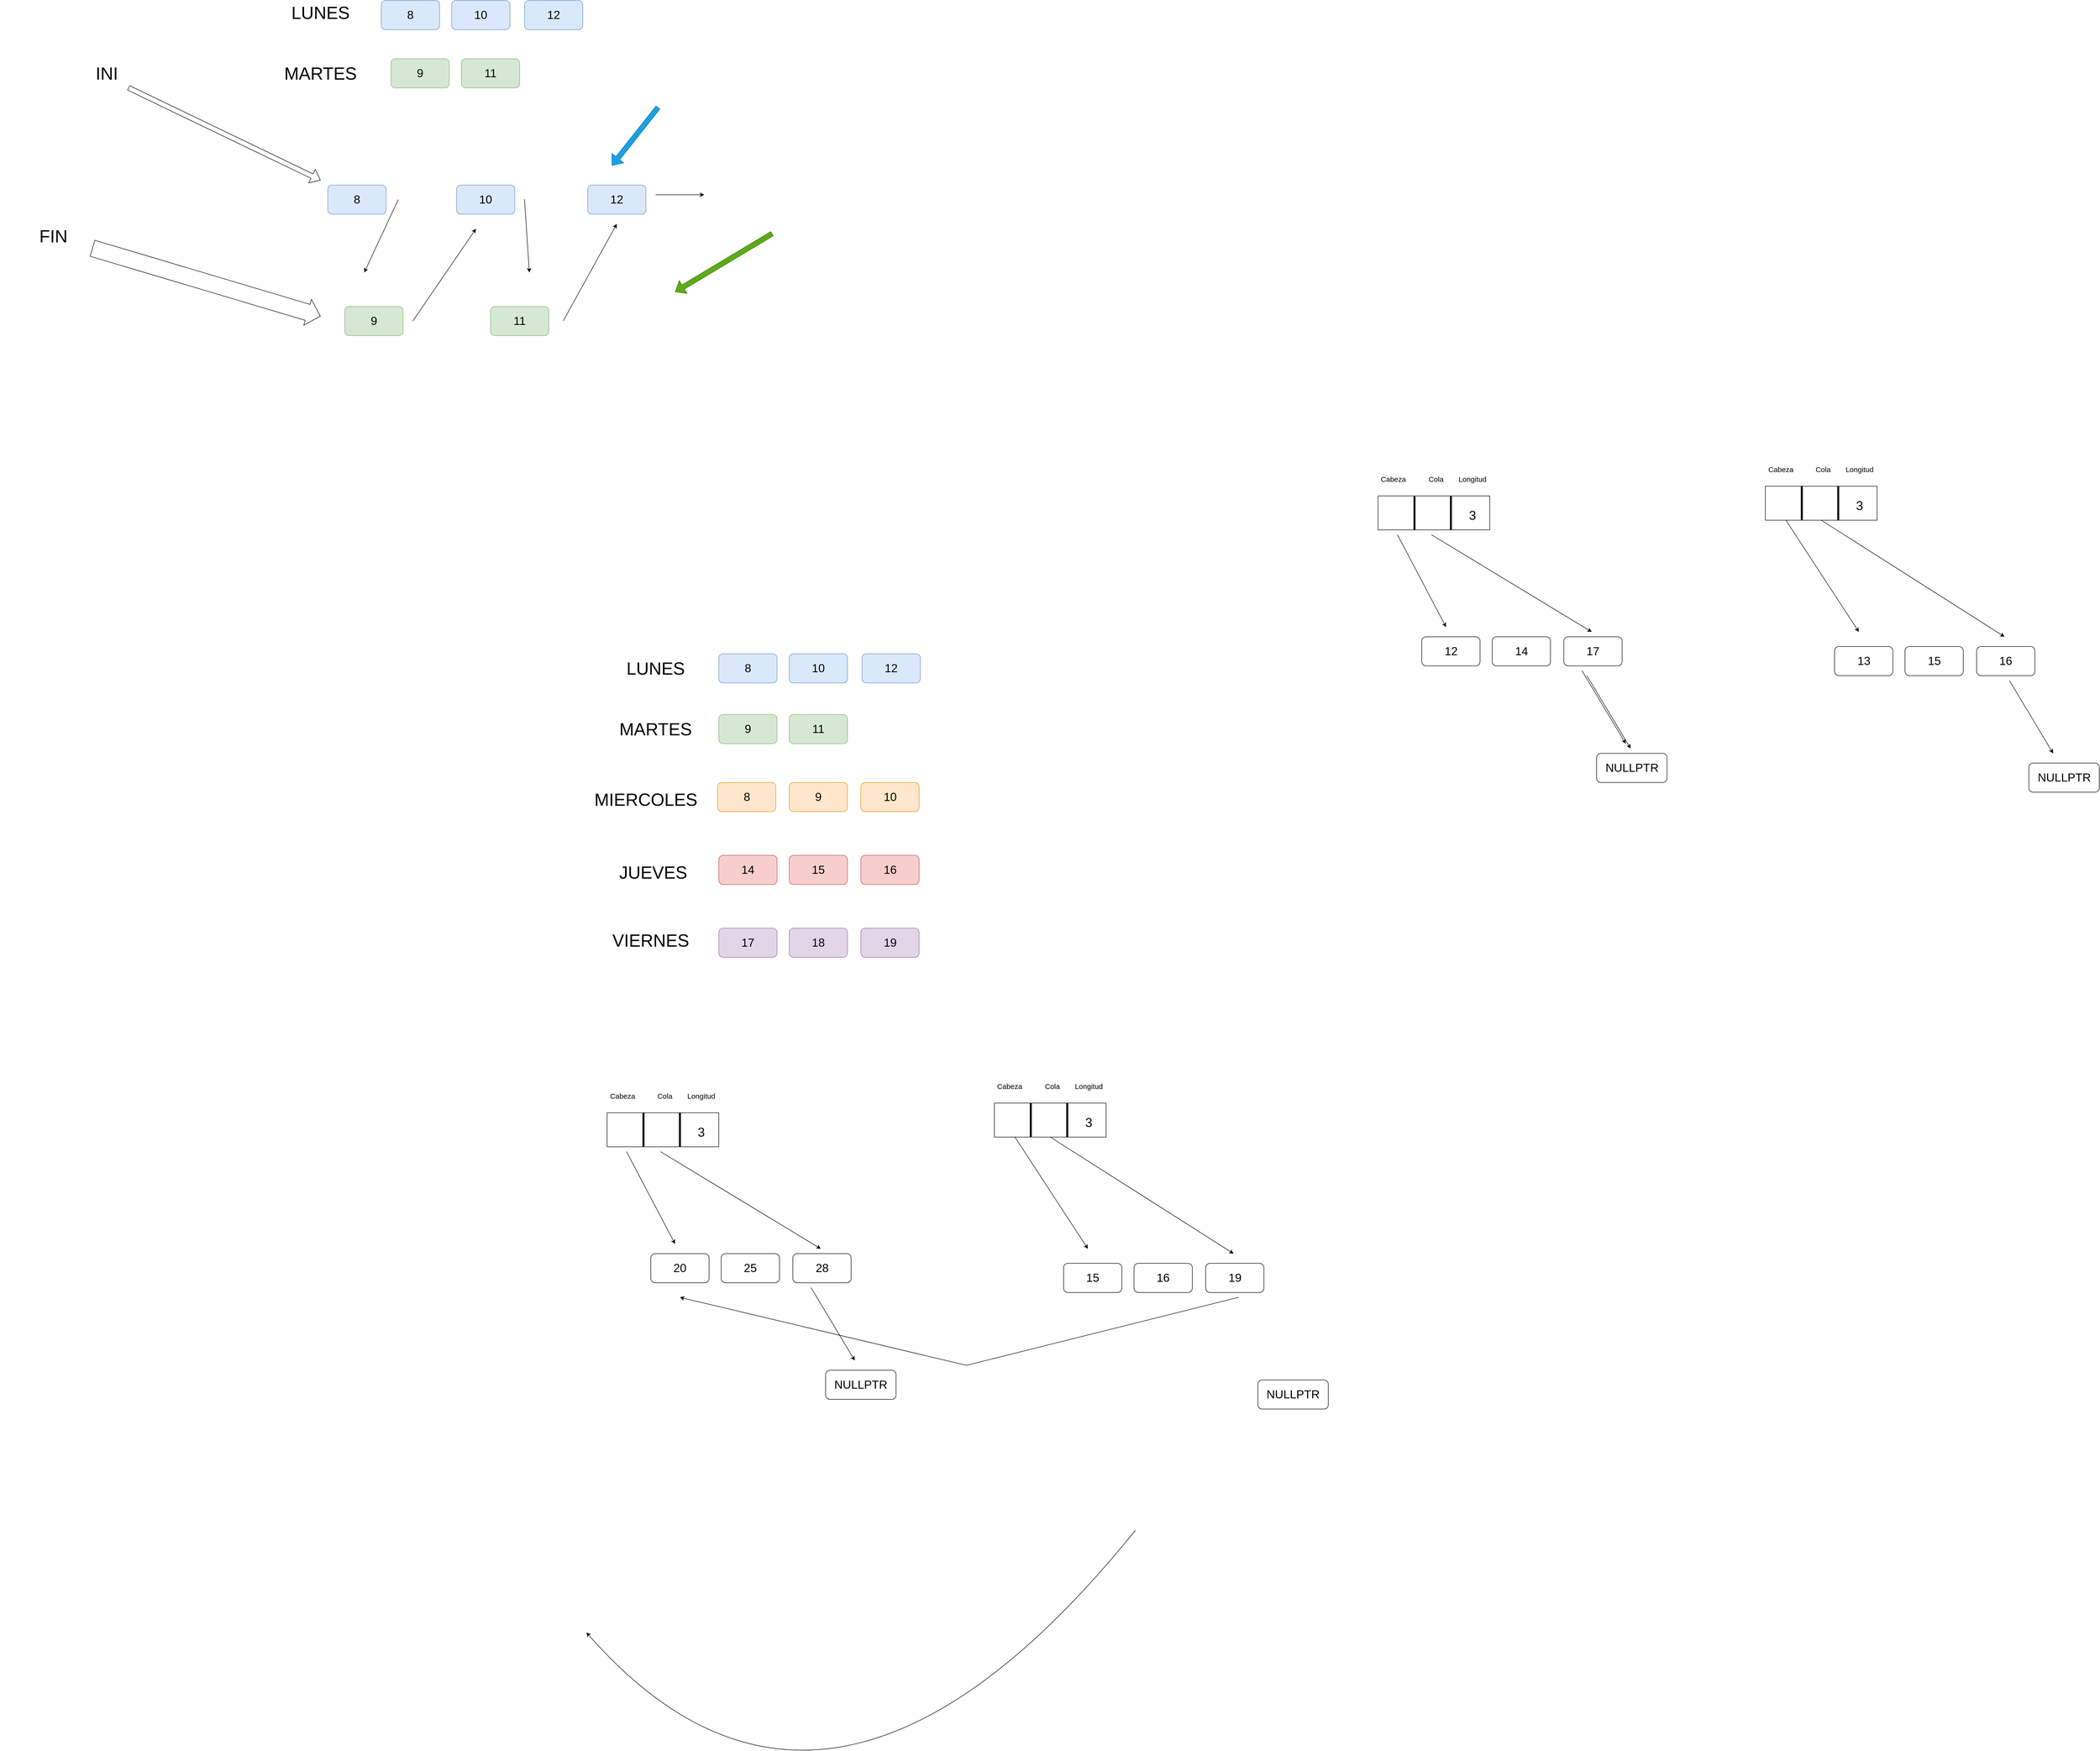 <mxfile version="24.7.17">
  <diagram name="Page-1" id="QdNBwId06lDcDanAsgRR">
    <mxGraphModel dx="3874" dy="2346" grid="1" gridSize="10" guides="1" tooltips="1" connect="1" arrows="1" fold="1" page="0" pageScale="1" pageWidth="850" pageHeight="1100" background="none" math="0" shadow="0">
      <root>
        <mxCell id="0" />
        <mxCell id="1" parent="0" />
        <mxCell id="A2kA5QKD5tvrN_G3LeSl-1" value="&lt;font style=&quot;font-size: 24px;&quot;&gt;8&lt;/font&gt;" style="rounded=1;whiteSpace=wrap;html=1;fillColor=#dae8fc;strokeColor=#6c8ebf;" parent="1" vertex="1">
          <mxGeometry x="-440" y="-15" width="120" height="60" as="geometry" />
        </mxCell>
        <mxCell id="A2kA5QKD5tvrN_G3LeSl-4" value="&lt;font style=&quot;font-size: 24px;&quot;&gt;10&lt;/font&gt;" style="rounded=1;whiteSpace=wrap;html=1;fillColor=#dae8fc;strokeColor=#6c8ebf;" parent="1" vertex="1">
          <mxGeometry x="-295" y="-15" width="120" height="60" as="geometry" />
        </mxCell>
        <mxCell id="A2kA5QKD5tvrN_G3LeSl-5" value="&lt;font style=&quot;font-size: 24px;&quot;&gt;12&lt;/font&gt;" style="rounded=1;whiteSpace=wrap;html=1;fillColor=#dae8fc;strokeColor=#6c8ebf;" parent="1" vertex="1">
          <mxGeometry x="-145" y="-15" width="120" height="60" as="geometry" />
        </mxCell>
        <mxCell id="A2kA5QKD5tvrN_G3LeSl-7" value="&lt;font style=&quot;font-size: 24px;&quot;&gt;9&lt;/font&gt;" style="rounded=1;whiteSpace=wrap;html=1;fillColor=#d5e8d4;strokeColor=#82b366;" parent="1" vertex="1">
          <mxGeometry x="-440" y="110" width="120" height="60" as="geometry" />
        </mxCell>
        <mxCell id="A2kA5QKD5tvrN_G3LeSl-8" value="&lt;font style=&quot;font-size: 24px;&quot;&gt;11&lt;/font&gt;" style="rounded=1;whiteSpace=wrap;html=1;fillColor=#d5e8d4;strokeColor=#82b366;" parent="1" vertex="1">
          <mxGeometry x="-295" y="110" width="120" height="60" as="geometry" />
        </mxCell>
        <mxCell id="A2kA5QKD5tvrN_G3LeSl-9" value="&lt;font style=&quot;font-size: 24px;&quot;&gt;8&lt;/font&gt;" style="rounded=1;whiteSpace=wrap;html=1;fillColor=#ffe6cc;strokeColor=#d79b00;" parent="1" vertex="1">
          <mxGeometry x="-442.5" y="250" width="120" height="60" as="geometry" />
        </mxCell>
        <mxCell id="A2kA5QKD5tvrN_G3LeSl-10" value="&lt;font style=&quot;font-size: 24px;&quot;&gt;9&lt;/font&gt;" style="rounded=1;whiteSpace=wrap;html=1;fillColor=#ffe6cc;strokeColor=#d79b00;" parent="1" vertex="1">
          <mxGeometry x="-295" y="250" width="120" height="60" as="geometry" />
        </mxCell>
        <mxCell id="A2kA5QKD5tvrN_G3LeSl-11" value="&lt;font style=&quot;font-size: 24px;&quot;&gt;10&lt;/font&gt;" style="rounded=1;whiteSpace=wrap;html=1;fillColor=#ffe6cc;strokeColor=#d79b00;" parent="1" vertex="1">
          <mxGeometry x="-147.5" y="250" width="120" height="60" as="geometry" />
        </mxCell>
        <mxCell id="A2kA5QKD5tvrN_G3LeSl-12" value="&lt;font style=&quot;font-size: 24px;&quot;&gt;14&lt;/font&gt;" style="rounded=1;whiteSpace=wrap;html=1;fillColor=#f8cecc;strokeColor=#b85450;" parent="1" vertex="1">
          <mxGeometry x="-440" y="400" width="120" height="60" as="geometry" />
        </mxCell>
        <mxCell id="A2kA5QKD5tvrN_G3LeSl-13" value="&lt;font style=&quot;font-size: 24px;&quot;&gt;15&lt;/font&gt;" style="rounded=1;whiteSpace=wrap;html=1;fillColor=#f8cecc;strokeColor=#b85450;" parent="1" vertex="1">
          <mxGeometry x="-295" y="400" width="120" height="60" as="geometry" />
        </mxCell>
        <mxCell id="A2kA5QKD5tvrN_G3LeSl-14" value="&lt;font style=&quot;font-size: 24px;&quot;&gt;16&lt;/font&gt;" style="rounded=1;whiteSpace=wrap;html=1;fillColor=#f8cecc;strokeColor=#b85450;" parent="1" vertex="1">
          <mxGeometry x="-147.5" y="400" width="120" height="60" as="geometry" />
        </mxCell>
        <mxCell id="A2kA5QKD5tvrN_G3LeSl-15" value="&lt;font style=&quot;font-size: 24px;&quot;&gt;17&lt;/font&gt;" style="rounded=1;whiteSpace=wrap;html=1;fillColor=#e1d5e7;strokeColor=#9673a6;" parent="1" vertex="1">
          <mxGeometry x="-440" y="550" width="120" height="60" as="geometry" />
        </mxCell>
        <mxCell id="A2kA5QKD5tvrN_G3LeSl-16" value="&lt;font style=&quot;font-size: 24px;&quot;&gt;18&lt;/font&gt;" style="rounded=1;whiteSpace=wrap;html=1;fillColor=#e1d5e7;strokeColor=#9673a6;" parent="1" vertex="1">
          <mxGeometry x="-295" y="550" width="120" height="60" as="geometry" />
        </mxCell>
        <mxCell id="A2kA5QKD5tvrN_G3LeSl-17" value="&lt;font style=&quot;font-size: 24px;&quot;&gt;19&lt;/font&gt;" style="rounded=1;whiteSpace=wrap;html=1;fillColor=#e1d5e7;strokeColor=#9673a6;" parent="1" vertex="1">
          <mxGeometry x="-147.5" y="550" width="120" height="60" as="geometry" />
        </mxCell>
        <mxCell id="A2kA5QKD5tvrN_G3LeSl-18" value="&lt;font style=&quot;font-size: 36px;&quot;&gt;LUNES&lt;/font&gt;" style="text;html=1;align=center;verticalAlign=middle;whiteSpace=wrap;rounded=0;" parent="1" vertex="1">
          <mxGeometry x="-680" y="-10" width="220" height="50" as="geometry" />
        </mxCell>
        <mxCell id="A2kA5QKD5tvrN_G3LeSl-19" value="&lt;font style=&quot;font-size: 36px;&quot;&gt;MARTES&lt;/font&gt;" style="text;html=1;align=center;verticalAlign=middle;whiteSpace=wrap;rounded=0;" parent="1" vertex="1">
          <mxGeometry x="-680" y="115" width="220" height="50" as="geometry" />
        </mxCell>
        <mxCell id="A2kA5QKD5tvrN_G3LeSl-20" value="&lt;font style=&quot;font-size: 36px;&quot;&gt;JUEVES&lt;/font&gt;" style="text;html=1;align=center;verticalAlign=middle;whiteSpace=wrap;rounded=0;" parent="1" vertex="1">
          <mxGeometry x="-685" y="410" width="220" height="50" as="geometry" />
        </mxCell>
        <mxCell id="A2kA5QKD5tvrN_G3LeSl-21" value="&lt;span style=&quot;font-size: 36px;&quot;&gt;MIERCOLES&lt;/span&gt;" style="text;html=1;align=center;verticalAlign=middle;whiteSpace=wrap;rounded=0;" parent="1" vertex="1">
          <mxGeometry x="-720" y="260" width="260" height="50" as="geometry" />
        </mxCell>
        <mxCell id="A2kA5QKD5tvrN_G3LeSl-22" value="&lt;font style=&quot;font-size: 36px;&quot;&gt;VIERNES&lt;/font&gt;" style="text;html=1;align=center;verticalAlign=middle;whiteSpace=wrap;rounded=0;" parent="1" vertex="1">
          <mxGeometry x="-690" y="550" width="220" height="50" as="geometry" />
        </mxCell>
        <mxCell id="A2kA5QKD5tvrN_G3LeSl-23" value="&lt;font style=&quot;font-size: 24px;&quot;&gt;15&lt;/font&gt;" style="rounded=1;whiteSpace=wrap;html=1;" parent="1" vertex="1">
          <mxGeometry x="270" y="1240" width="120" height="60" as="geometry" />
        </mxCell>
        <mxCell id="A2kA5QKD5tvrN_G3LeSl-24" value="&lt;font style=&quot;font-size: 24px;&quot;&gt;16&lt;/font&gt;" style="rounded=1;whiteSpace=wrap;html=1;" parent="1" vertex="1">
          <mxGeometry x="415" y="1240" width="120" height="60" as="geometry" />
        </mxCell>
        <mxCell id="A2kA5QKD5tvrN_G3LeSl-25" value="&lt;font style=&quot;font-size: 24px;&quot;&gt;19&lt;/font&gt;" style="rounded=1;whiteSpace=wrap;html=1;" parent="1" vertex="1">
          <mxGeometry x="562.5" y="1240" width="120" height="60" as="geometry" />
        </mxCell>
        <mxCell id="A2kA5QKD5tvrN_G3LeSl-26" value="&lt;font style=&quot;font-size: 24px;&quot;&gt;20&lt;/font&gt;" style="rounded=1;whiteSpace=wrap;html=1;" parent="1" vertex="1">
          <mxGeometry x="-580" y="1220" width="120" height="60" as="geometry" />
        </mxCell>
        <mxCell id="A2kA5QKD5tvrN_G3LeSl-27" value="&lt;font style=&quot;font-size: 24px;&quot;&gt;25&lt;/font&gt;" style="rounded=1;whiteSpace=wrap;html=1;" parent="1" vertex="1">
          <mxGeometry x="-435" y="1220" width="120" height="60" as="geometry" />
        </mxCell>
        <mxCell id="A2kA5QKD5tvrN_G3LeSl-28" value="&lt;font style=&quot;font-size: 24px;&quot;&gt;28&lt;/font&gt;" style="rounded=1;whiteSpace=wrap;html=1;" parent="1" vertex="1">
          <mxGeometry x="-287.5" y="1220" width="120" height="60" as="geometry" />
        </mxCell>
        <mxCell id="A2kA5QKD5tvrN_G3LeSl-31" value="" style="rounded=0;whiteSpace=wrap;html=1;horizontal=1;verticalAlign=middle;fontColor=default;glass=0;shadow=0;" parent="1" vertex="1">
          <mxGeometry x="-670" y="930" width="230" height="70" as="geometry" />
        </mxCell>
        <mxCell id="A2kA5QKD5tvrN_G3LeSl-42" value="" style="line;strokeWidth=4;direction=south;html=1;perimeter=backbonePerimeter;points=[];outlineConnect=0;" parent="1" vertex="1">
          <mxGeometry x="-600" y="930" width="10" height="70" as="geometry" />
        </mxCell>
        <mxCell id="A2kA5QKD5tvrN_G3LeSl-43" value="" style="line;strokeWidth=4;direction=south;html=1;perimeter=backbonePerimeter;points=[];outlineConnect=0;" parent="1" vertex="1">
          <mxGeometry x="-525" y="930" width="10" height="70" as="geometry" />
        </mxCell>
        <mxCell id="A2kA5QKD5tvrN_G3LeSl-45" value="&lt;font style=&quot;font-size: 15px;&quot;&gt;Cola&lt;/font&gt;" style="text;html=1;align=center;verticalAlign=middle;whiteSpace=wrap;rounded=0;" parent="1" vertex="1">
          <mxGeometry x="-600" y="880" width="97.5" height="30" as="geometry" />
        </mxCell>
        <mxCell id="A2kA5QKD5tvrN_G3LeSl-46" value="&lt;font style=&quot;font-size: 15px;&quot;&gt;Cabeza&lt;/font&gt;" style="text;html=1;align=center;verticalAlign=middle;whiteSpace=wrap;rounded=0;" parent="1" vertex="1">
          <mxGeometry x="-687.5" y="880" width="97.5" height="30" as="geometry" />
        </mxCell>
        <mxCell id="A2kA5QKD5tvrN_G3LeSl-48" value="&lt;font style=&quot;font-size: 15px;&quot;&gt;Longitud&lt;/font&gt;" style="text;html=1;align=center;verticalAlign=middle;whiteSpace=wrap;rounded=0;" parent="1" vertex="1">
          <mxGeometry x="-525" y="880" width="97.5" height="30" as="geometry" />
        </mxCell>
        <mxCell id="A2kA5QKD5tvrN_G3LeSl-49" value="&lt;font style=&quot;font-size: 26px;&quot;&gt;3&lt;/font&gt;" style="text;html=1;align=center;verticalAlign=middle;whiteSpace=wrap;rounded=0;" parent="1" vertex="1">
          <mxGeometry x="-550" y="940" width="147.5" height="60" as="geometry" />
        </mxCell>
        <mxCell id="A2kA5QKD5tvrN_G3LeSl-50" value="&lt;font style=&quot;font-size: 24px;&quot;&gt;NULLPTR&lt;/font&gt;" style="rounded=1;whiteSpace=wrap;html=1;" parent="1" vertex="1">
          <mxGeometry x="-220" y="1460" width="145" height="60" as="geometry" />
        </mxCell>
        <mxCell id="A2kA5QKD5tvrN_G3LeSl-51" value="&lt;font style=&quot;font-size: 24px;&quot;&gt;NULLPTR&lt;/font&gt;" style="rounded=1;whiteSpace=wrap;html=1;" parent="1" vertex="1">
          <mxGeometry x="670" y="1480" width="145" height="60" as="geometry" />
        </mxCell>
        <mxCell id="A2kA5QKD5tvrN_G3LeSl-53" value="" style="endArrow=classic;html=1;rounded=0;" parent="1" edge="1">
          <mxGeometry width="50" height="50" relative="1" as="geometry">
            <mxPoint x="-250" y="1290" as="sourcePoint" />
            <mxPoint x="-160" y="1440" as="targetPoint" />
          </mxGeometry>
        </mxCell>
        <mxCell id="A2kA5QKD5tvrN_G3LeSl-56" value="" style="endArrow=classic;html=1;rounded=0;" parent="1" edge="1">
          <mxGeometry width="50" height="50" relative="1" as="geometry">
            <mxPoint x="-630" y="1010" as="sourcePoint" />
            <mxPoint x="-530" y="1200" as="targetPoint" />
          </mxGeometry>
        </mxCell>
        <mxCell id="A2kA5QKD5tvrN_G3LeSl-58" value="" style="endArrow=classic;html=1;rounded=0;" parent="1" edge="1">
          <mxGeometry width="50" height="50" relative="1" as="geometry">
            <mxPoint x="-560" y="1010" as="sourcePoint" />
            <mxPoint x="-230" y="1210" as="targetPoint" />
          </mxGeometry>
        </mxCell>
        <mxCell id="A2kA5QKD5tvrN_G3LeSl-59" value="" style="rounded=0;whiteSpace=wrap;html=1;horizontal=1;verticalAlign=middle;fontColor=default;glass=0;shadow=0;" parent="1" vertex="1">
          <mxGeometry x="127.5" y="910" width="230" height="70" as="geometry" />
        </mxCell>
        <mxCell id="A2kA5QKD5tvrN_G3LeSl-60" value="" style="line;strokeWidth=4;direction=south;html=1;perimeter=backbonePerimeter;points=[];outlineConnect=0;" parent="1" vertex="1">
          <mxGeometry x="197.5" y="910" width="10" height="70" as="geometry" />
        </mxCell>
        <mxCell id="A2kA5QKD5tvrN_G3LeSl-61" value="" style="line;strokeWidth=4;direction=south;html=1;perimeter=backbonePerimeter;points=[];outlineConnect=0;" parent="1" vertex="1">
          <mxGeometry x="272.5" y="910" width="10" height="70" as="geometry" />
        </mxCell>
        <mxCell id="A2kA5QKD5tvrN_G3LeSl-62" value="&lt;font style=&quot;font-size: 15px;&quot;&gt;Cola&lt;/font&gt;" style="text;html=1;align=center;verticalAlign=middle;whiteSpace=wrap;rounded=0;" parent="1" vertex="1">
          <mxGeometry x="197.5" y="860" width="97.5" height="30" as="geometry" />
        </mxCell>
        <mxCell id="A2kA5QKD5tvrN_G3LeSl-63" value="&lt;font style=&quot;font-size: 15px;&quot;&gt;Cabeza&lt;/font&gt;" style="text;html=1;align=center;verticalAlign=middle;whiteSpace=wrap;rounded=0;" parent="1" vertex="1">
          <mxGeometry x="110" y="860" width="97.5" height="30" as="geometry" />
        </mxCell>
        <mxCell id="A2kA5QKD5tvrN_G3LeSl-64" value="&lt;font style=&quot;font-size: 15px;&quot;&gt;Longitud&lt;/font&gt;" style="text;html=1;align=center;verticalAlign=middle;whiteSpace=wrap;rounded=0;" parent="1" vertex="1">
          <mxGeometry x="272.5" y="860" width="97.5" height="30" as="geometry" />
        </mxCell>
        <mxCell id="A2kA5QKD5tvrN_G3LeSl-65" value="&lt;font style=&quot;font-size: 26px;&quot;&gt;3&lt;/font&gt;" style="text;html=1;align=center;verticalAlign=middle;whiteSpace=wrap;rounded=0;" parent="1" vertex="1">
          <mxGeometry x="247.5" y="920" width="147.5" height="60" as="geometry" />
        </mxCell>
        <mxCell id="A2kA5QKD5tvrN_G3LeSl-66" value="" style="endArrow=classic;html=1;rounded=0;exitX=0.183;exitY=0.996;exitDx=0;exitDy=0;exitPerimeter=0;" parent="1" source="A2kA5QKD5tvrN_G3LeSl-59" edge="1">
          <mxGeometry width="50" height="50" relative="1" as="geometry">
            <mxPoint x="197.5" y="1000" as="sourcePoint" />
            <mxPoint x="320" y="1210" as="targetPoint" />
          </mxGeometry>
        </mxCell>
        <mxCell id="A2kA5QKD5tvrN_G3LeSl-67" value="" style="endArrow=classic;html=1;rounded=0;exitX=0.5;exitY=1;exitDx=0;exitDy=0;" parent="1" source="A2kA5QKD5tvrN_G3LeSl-59" edge="1">
          <mxGeometry width="50" height="50" relative="1" as="geometry">
            <mxPoint x="257.5" y="990" as="sourcePoint" />
            <mxPoint x="620" y="1220" as="targetPoint" />
          </mxGeometry>
        </mxCell>
        <mxCell id="A2kA5QKD5tvrN_G3LeSl-70" value="" style="endArrow=classic;html=1;rounded=0;curved=1;" parent="1" edge="1">
          <mxGeometry width="50" height="50" relative="1" as="geometry">
            <mxPoint x="417.5" y="1790" as="sourcePoint" />
            <mxPoint x="-712.5" y="2000" as="targetPoint" />
            <Array as="points">
              <mxPoint x="-212.5" y="2570" />
            </Array>
          </mxGeometry>
        </mxCell>
        <mxCell id="A2kA5QKD5tvrN_G3LeSl-78" value="" style="endArrow=classic;html=1;rounded=0;" parent="1" edge="1">
          <mxGeometry width="50" height="50" relative="1" as="geometry">
            <mxPoint x="630" y="1310" as="sourcePoint" />
            <mxPoint x="-520" y="1310" as="targetPoint" />
            <Array as="points">
              <mxPoint x="70" y="1450" />
            </Array>
          </mxGeometry>
        </mxCell>
        <mxCell id="A2kA5QKD5tvrN_G3LeSl-79" value="&lt;font style=&quot;font-size: 24px;&quot;&gt;13&lt;/font&gt;" style="rounded=1;whiteSpace=wrap;html=1;" parent="1" vertex="1">
          <mxGeometry x="1857.5" y="-30" width="120" height="60" as="geometry" />
        </mxCell>
        <mxCell id="A2kA5QKD5tvrN_G3LeSl-80" value="&lt;font style=&quot;font-size: 24px;&quot;&gt;15&lt;/font&gt;" style="rounded=1;whiteSpace=wrap;html=1;" parent="1" vertex="1">
          <mxGeometry x="2002.5" y="-30" width="120" height="60" as="geometry" />
        </mxCell>
        <mxCell id="A2kA5QKD5tvrN_G3LeSl-81" value="&lt;font style=&quot;font-size: 24px;&quot;&gt;16&lt;/font&gt;" style="rounded=1;whiteSpace=wrap;html=1;" parent="1" vertex="1">
          <mxGeometry x="2150" y="-30" width="120" height="60" as="geometry" />
        </mxCell>
        <mxCell id="A2kA5QKD5tvrN_G3LeSl-82" value="&lt;font style=&quot;font-size: 24px;&quot;&gt;12&lt;/font&gt;" style="rounded=1;whiteSpace=wrap;html=1;" parent="1" vertex="1">
          <mxGeometry x="1007.5" y="-50" width="120" height="60" as="geometry" />
        </mxCell>
        <mxCell id="A2kA5QKD5tvrN_G3LeSl-83" value="&lt;font style=&quot;font-size: 24px;&quot;&gt;14&lt;/font&gt;" style="rounded=1;whiteSpace=wrap;html=1;" parent="1" vertex="1">
          <mxGeometry x="1152.5" y="-50" width="120" height="60" as="geometry" />
        </mxCell>
        <mxCell id="A2kA5QKD5tvrN_G3LeSl-84" value="&lt;font style=&quot;font-size: 24px;&quot;&gt;17&lt;/font&gt;" style="rounded=1;whiteSpace=wrap;html=1;" parent="1" vertex="1">
          <mxGeometry x="1300" y="-50" width="120" height="60" as="geometry" />
        </mxCell>
        <mxCell id="A2kA5QKD5tvrN_G3LeSl-85" value="" style="rounded=0;whiteSpace=wrap;html=1;horizontal=1;verticalAlign=middle;fontColor=default;glass=0;shadow=0;" parent="1" vertex="1">
          <mxGeometry x="917.5" y="-340" width="230" height="70" as="geometry" />
        </mxCell>
        <mxCell id="A2kA5QKD5tvrN_G3LeSl-86" value="" style="line;strokeWidth=4;direction=south;html=1;perimeter=backbonePerimeter;points=[];outlineConnect=0;" parent="1" vertex="1">
          <mxGeometry x="987.5" y="-340" width="10" height="70" as="geometry" />
        </mxCell>
        <mxCell id="A2kA5QKD5tvrN_G3LeSl-87" value="" style="line;strokeWidth=4;direction=south;html=1;perimeter=backbonePerimeter;points=[];outlineConnect=0;" parent="1" vertex="1">
          <mxGeometry x="1062.5" y="-340" width="10" height="70" as="geometry" />
        </mxCell>
        <mxCell id="A2kA5QKD5tvrN_G3LeSl-88" value="&lt;font style=&quot;font-size: 15px;&quot;&gt;Cola&lt;/font&gt;" style="text;html=1;align=center;verticalAlign=middle;whiteSpace=wrap;rounded=0;" parent="1" vertex="1">
          <mxGeometry x="987.5" y="-390" width="97.5" height="30" as="geometry" />
        </mxCell>
        <mxCell id="A2kA5QKD5tvrN_G3LeSl-89" value="&lt;font style=&quot;font-size: 15px;&quot;&gt;Cabeza&lt;/font&gt;" style="text;html=1;align=center;verticalAlign=middle;whiteSpace=wrap;rounded=0;" parent="1" vertex="1">
          <mxGeometry x="900" y="-390" width="97.5" height="30" as="geometry" />
        </mxCell>
        <mxCell id="A2kA5QKD5tvrN_G3LeSl-90" value="&lt;font style=&quot;font-size: 15px;&quot;&gt;Longitud&lt;/font&gt;" style="text;html=1;align=center;verticalAlign=middle;whiteSpace=wrap;rounded=0;" parent="1" vertex="1">
          <mxGeometry x="1062.5" y="-390" width="97.5" height="30" as="geometry" />
        </mxCell>
        <mxCell id="A2kA5QKD5tvrN_G3LeSl-91" value="&lt;font style=&quot;font-size: 26px;&quot;&gt;3&lt;/font&gt;" style="text;html=1;align=center;verticalAlign=middle;whiteSpace=wrap;rounded=0;" parent="1" vertex="1">
          <mxGeometry x="1037.5" y="-330" width="147.5" height="60" as="geometry" />
        </mxCell>
        <mxCell id="A2kA5QKD5tvrN_G3LeSl-92" value="&lt;font style=&quot;font-size: 24px;&quot;&gt;NULLPTR&lt;/font&gt;" style="rounded=1;whiteSpace=wrap;html=1;" parent="1" vertex="1">
          <mxGeometry x="1367.5" y="190" width="145" height="60" as="geometry" />
        </mxCell>
        <mxCell id="A2kA5QKD5tvrN_G3LeSl-93" value="&lt;font style=&quot;font-size: 24px;&quot;&gt;NULLPTR&lt;/font&gt;" style="rounded=1;whiteSpace=wrap;html=1;" parent="1" vertex="1">
          <mxGeometry x="2257.5" y="210" width="145" height="60" as="geometry" />
        </mxCell>
        <mxCell id="A2kA5QKD5tvrN_G3LeSl-94" value="" style="endArrow=classic;html=1;rounded=0;" parent="1" edge="1">
          <mxGeometry width="50" height="50" relative="1" as="geometry">
            <mxPoint x="1337.5" y="20" as="sourcePoint" />
            <mxPoint x="1427.5" y="170" as="targetPoint" />
          </mxGeometry>
        </mxCell>
        <mxCell id="A2kA5QKD5tvrN_G3LeSl-95" value="" style="endArrow=classic;html=1;rounded=0;" parent="1" edge="1">
          <mxGeometry width="50" height="50" relative="1" as="geometry">
            <mxPoint x="957.5" y="-260" as="sourcePoint" />
            <mxPoint x="1057.5" y="-70" as="targetPoint" />
          </mxGeometry>
        </mxCell>
        <mxCell id="A2kA5QKD5tvrN_G3LeSl-96" value="" style="endArrow=classic;html=1;rounded=0;" parent="1" edge="1">
          <mxGeometry width="50" height="50" relative="1" as="geometry">
            <mxPoint x="1027.5" y="-260" as="sourcePoint" />
            <mxPoint x="1357.5" y="-60" as="targetPoint" />
          </mxGeometry>
        </mxCell>
        <mxCell id="A2kA5QKD5tvrN_G3LeSl-97" value="" style="rounded=0;whiteSpace=wrap;html=1;horizontal=1;verticalAlign=middle;fontColor=default;glass=0;shadow=0;" parent="1" vertex="1">
          <mxGeometry x="1715" y="-360" width="230" height="70" as="geometry" />
        </mxCell>
        <mxCell id="A2kA5QKD5tvrN_G3LeSl-98" value="" style="line;strokeWidth=4;direction=south;html=1;perimeter=backbonePerimeter;points=[];outlineConnect=0;" parent="1" vertex="1">
          <mxGeometry x="1785" y="-360" width="10" height="70" as="geometry" />
        </mxCell>
        <mxCell id="A2kA5QKD5tvrN_G3LeSl-99" value="" style="line;strokeWidth=4;direction=south;html=1;perimeter=backbonePerimeter;points=[];outlineConnect=0;" parent="1" vertex="1">
          <mxGeometry x="1860" y="-360" width="10" height="70" as="geometry" />
        </mxCell>
        <mxCell id="A2kA5QKD5tvrN_G3LeSl-100" value="&lt;font style=&quot;font-size: 15px;&quot;&gt;Cola&lt;/font&gt;" style="text;html=1;align=center;verticalAlign=middle;whiteSpace=wrap;rounded=0;" parent="1" vertex="1">
          <mxGeometry x="1785" y="-410" width="97.5" height="30" as="geometry" />
        </mxCell>
        <mxCell id="A2kA5QKD5tvrN_G3LeSl-101" value="&lt;font style=&quot;font-size: 15px;&quot;&gt;Cabeza&lt;/font&gt;" style="text;html=1;align=center;verticalAlign=middle;whiteSpace=wrap;rounded=0;" parent="1" vertex="1">
          <mxGeometry x="1697.5" y="-410" width="97.5" height="30" as="geometry" />
        </mxCell>
        <mxCell id="A2kA5QKD5tvrN_G3LeSl-102" value="&lt;font style=&quot;font-size: 15px;&quot;&gt;Longitud&lt;/font&gt;" style="text;html=1;align=center;verticalAlign=middle;whiteSpace=wrap;rounded=0;" parent="1" vertex="1">
          <mxGeometry x="1860" y="-410" width="97.5" height="30" as="geometry" />
        </mxCell>
        <mxCell id="A2kA5QKD5tvrN_G3LeSl-103" value="&lt;font style=&quot;font-size: 26px;&quot;&gt;3&lt;/font&gt;" style="text;html=1;align=center;verticalAlign=middle;whiteSpace=wrap;rounded=0;" parent="1" vertex="1">
          <mxGeometry x="1835" y="-350" width="147.5" height="60" as="geometry" />
        </mxCell>
        <mxCell id="A2kA5QKD5tvrN_G3LeSl-104" value="" style="endArrow=classic;html=1;rounded=0;exitX=0.183;exitY=0.996;exitDx=0;exitDy=0;exitPerimeter=0;" parent="1" source="A2kA5QKD5tvrN_G3LeSl-97" edge="1">
          <mxGeometry width="50" height="50" relative="1" as="geometry">
            <mxPoint x="1785" y="-270" as="sourcePoint" />
            <mxPoint x="1907.5" y="-60" as="targetPoint" />
          </mxGeometry>
        </mxCell>
        <mxCell id="A2kA5QKD5tvrN_G3LeSl-105" value="" style="endArrow=classic;html=1;rounded=0;exitX=0.5;exitY=1;exitDx=0;exitDy=0;" parent="1" source="A2kA5QKD5tvrN_G3LeSl-97" edge="1">
          <mxGeometry width="50" height="50" relative="1" as="geometry">
            <mxPoint x="1845" y="-280" as="sourcePoint" />
            <mxPoint x="2207.5" y="-50" as="targetPoint" />
          </mxGeometry>
        </mxCell>
        <mxCell id="A2kA5QKD5tvrN_G3LeSl-106" value="" style="endArrow=classic;html=1;rounded=0;" parent="1" edge="1">
          <mxGeometry width="50" height="50" relative="1" as="geometry">
            <mxPoint x="2217.5" y="40" as="sourcePoint" />
            <mxPoint x="2307.5" y="190" as="targetPoint" />
          </mxGeometry>
        </mxCell>
        <mxCell id="A2kA5QKD5tvrN_G3LeSl-107" value="&lt;font style=&quot;font-size: 24px;&quot;&gt;8&lt;/font&gt;" style="rounded=1;whiteSpace=wrap;html=1;fillColor=#dae8fc;strokeColor=#6c8ebf;" parent="1" vertex="1">
          <mxGeometry x="-1245" y="-980" width="120" height="60" as="geometry" />
        </mxCell>
        <mxCell id="A2kA5QKD5tvrN_G3LeSl-108" value="&lt;font style=&quot;font-size: 24px;&quot;&gt;10&lt;/font&gt;" style="rounded=1;whiteSpace=wrap;html=1;fillColor=#dae8fc;strokeColor=#6c8ebf;" parent="1" vertex="1">
          <mxGeometry x="-980" y="-980" width="120" height="60" as="geometry" />
        </mxCell>
        <mxCell id="A2kA5QKD5tvrN_G3LeSl-109" value="&lt;font style=&quot;font-size: 24px;&quot;&gt;12&lt;/font&gt;" style="rounded=1;whiteSpace=wrap;html=1;fillColor=#dae8fc;strokeColor=#6c8ebf;" parent="1" vertex="1">
          <mxGeometry x="-710" y="-980" width="120" height="60" as="geometry" />
        </mxCell>
        <mxCell id="A2kA5QKD5tvrN_G3LeSl-110" value="&lt;font style=&quot;font-size: 24px;&quot;&gt;9&lt;/font&gt;" style="rounded=1;whiteSpace=wrap;html=1;fillColor=#d5e8d4;strokeColor=#82b366;" parent="1" vertex="1">
          <mxGeometry x="-1210" y="-730" width="120" height="60" as="geometry" />
        </mxCell>
        <mxCell id="A2kA5QKD5tvrN_G3LeSl-111" value="&lt;font style=&quot;font-size: 24px;&quot;&gt;11&lt;/font&gt;" style="rounded=1;whiteSpace=wrap;html=1;fillColor=#d5e8d4;strokeColor=#82b366;" parent="1" vertex="1">
          <mxGeometry x="-910" y="-730" width="120" height="60" as="geometry" />
        </mxCell>
        <mxCell id="A2kA5QKD5tvrN_G3LeSl-112" value="&lt;font style=&quot;font-size: 36px;&quot;&gt;LUNES&lt;/font&gt;" style="text;html=1;align=center;verticalAlign=middle;whiteSpace=wrap;rounded=0;" parent="1" vertex="1">
          <mxGeometry x="-1370" y="-1360" width="220" height="50" as="geometry" />
        </mxCell>
        <mxCell id="A2kA5QKD5tvrN_G3LeSl-113" value="&lt;font style=&quot;font-size: 36px;&quot;&gt;MARTES&lt;/font&gt;" style="text;html=1;align=center;verticalAlign=middle;whiteSpace=wrap;rounded=0;" parent="1" vertex="1">
          <mxGeometry x="-1370" y="-1235" width="220" height="50" as="geometry" />
        </mxCell>
        <mxCell id="A2kA5QKD5tvrN_G3LeSl-114" value="&lt;font style=&quot;font-size: 24px;&quot;&gt;8&lt;/font&gt;" style="rounded=1;whiteSpace=wrap;html=1;fillColor=#dae8fc;strokeColor=#6c8ebf;" parent="1" vertex="1">
          <mxGeometry x="-1135" y="-1360" width="120" height="60" as="geometry" />
        </mxCell>
        <mxCell id="A2kA5QKD5tvrN_G3LeSl-115" value="&lt;font style=&quot;font-size: 24px;&quot;&gt;10&lt;/font&gt;" style="rounded=1;whiteSpace=wrap;html=1;fillColor=#dae8fc;strokeColor=#6c8ebf;" parent="1" vertex="1">
          <mxGeometry x="-990" y="-1360" width="120" height="60" as="geometry" />
        </mxCell>
        <mxCell id="A2kA5QKD5tvrN_G3LeSl-116" value="&lt;font style=&quot;font-size: 24px;&quot;&gt;12&lt;/font&gt;" style="rounded=1;whiteSpace=wrap;html=1;fillColor=#dae8fc;strokeColor=#6c8ebf;" parent="1" vertex="1">
          <mxGeometry x="-840" y="-1360" width="120" height="60" as="geometry" />
        </mxCell>
        <mxCell id="A2kA5QKD5tvrN_G3LeSl-117" value="&lt;font style=&quot;font-size: 24px;&quot;&gt;9&lt;/font&gt;" style="rounded=1;whiteSpace=wrap;html=1;fillColor=#d5e8d4;strokeColor=#82b366;" parent="1" vertex="1">
          <mxGeometry x="-1115" y="-1240" width="120" height="60" as="geometry" />
        </mxCell>
        <mxCell id="A2kA5QKD5tvrN_G3LeSl-118" value="&lt;font style=&quot;font-size: 24px;&quot;&gt;11&lt;/font&gt;" style="rounded=1;whiteSpace=wrap;html=1;fillColor=#d5e8d4;strokeColor=#82b366;" parent="1" vertex="1">
          <mxGeometry x="-970" y="-1240" width="120" height="60" as="geometry" />
        </mxCell>
        <mxCell id="A2kA5QKD5tvrN_G3LeSl-121" value="" style="shape=flexArrow;endArrow=classic;html=1;rounded=0;exitX=0.648;exitY=1.094;exitDx=0;exitDy=0;exitPerimeter=0;" parent="1" source="A2kA5QKD5tvrN_G3LeSl-123" edge="1">
          <mxGeometry width="50" height="50" relative="1" as="geometry">
            <mxPoint x="-1540" y="-1100" as="sourcePoint" />
            <mxPoint x="-1260" y="-990" as="targetPoint" />
          </mxGeometry>
        </mxCell>
        <mxCell id="A2kA5QKD5tvrN_G3LeSl-123" value="&lt;font style=&quot;font-size: 36px;&quot;&gt;INI&lt;/font&gt;" style="text;html=1;align=center;verticalAlign=middle;whiteSpace=wrap;rounded=0;" parent="1" vertex="1">
          <mxGeometry x="-1850" y="-1235" width="300" height="50" as="geometry" />
        </mxCell>
        <mxCell id="A2kA5QKD5tvrN_G3LeSl-124" value="&lt;font style=&quot;font-size: 36px;&quot;&gt;FIN&lt;/font&gt;" style="text;html=1;align=center;verticalAlign=middle;whiteSpace=wrap;rounded=0;" parent="1" vertex="1">
          <mxGeometry x="-1920" y="-900" width="220" height="50" as="geometry" />
        </mxCell>
        <mxCell id="A2kA5QKD5tvrN_G3LeSl-122" value="" style="shape=flexArrow;endArrow=classic;html=1;rounded=0;exitX=1;exitY=0.75;exitDx=0;exitDy=0;width=34.286;endSize=8.743;" parent="1" edge="1">
          <mxGeometry width="50" height="50" relative="1" as="geometry">
            <mxPoint x="-1730" y="-850" as="sourcePoint" />
            <mxPoint x="-1260" y="-710" as="targetPoint" />
          </mxGeometry>
        </mxCell>
        <mxCell id="A2kA5QKD5tvrN_G3LeSl-131" value="" style="endArrow=classic;html=1;rounded=0;" parent="1" edge="1">
          <mxGeometry width="50" height="50" relative="1" as="geometry">
            <mxPoint x="-1100" y="-950" as="sourcePoint" />
            <mxPoint x="-1170" y="-800" as="targetPoint" />
          </mxGeometry>
        </mxCell>
        <mxCell id="A2kA5QKD5tvrN_G3LeSl-132" value="" style="endArrow=classic;html=1;rounded=0;" parent="1" edge="1">
          <mxGeometry width="50" height="50" relative="1" as="geometry">
            <mxPoint x="-840" y="-950.71" as="sourcePoint" />
            <mxPoint x="-830" y="-800" as="targetPoint" />
          </mxGeometry>
        </mxCell>
        <mxCell id="A2kA5QKD5tvrN_G3LeSl-133" value="" style="endArrow=classic;html=1;rounded=0;" parent="1" edge="1">
          <mxGeometry width="50" height="50" relative="1" as="geometry">
            <mxPoint x="-1070" y="-700" as="sourcePoint" />
            <mxPoint x="-940" y="-890" as="targetPoint" />
          </mxGeometry>
        </mxCell>
        <mxCell id="A2kA5QKD5tvrN_G3LeSl-134" value="" style="endArrow=classic;html=1;rounded=0;" parent="1" edge="1">
          <mxGeometry width="50" height="50" relative="1" as="geometry">
            <mxPoint x="-570" y="-960" as="sourcePoint" />
            <mxPoint x="-470" y="-960" as="targetPoint" />
          </mxGeometry>
        </mxCell>
        <mxCell id="A2kA5QKD5tvrN_G3LeSl-135" value="" style="endArrow=classic;html=1;rounded=0;" parent="1" edge="1">
          <mxGeometry width="50" height="50" relative="1" as="geometry">
            <mxPoint x="-760" y="-700.71" as="sourcePoint" />
            <mxPoint x="-650" y="-900" as="targetPoint" />
          </mxGeometry>
        </mxCell>
        <mxCell id="KNKgpz3W6I0e8scHzkvY-1" value="" style="shape=flexArrow;endArrow=classic;html=1;rounded=0;fillColor=#1ba1e2;strokeColor=#006EAF;" parent="1" edge="1">
          <mxGeometry width="50" height="50" relative="1" as="geometry">
            <mxPoint x="-565" y="-1140" as="sourcePoint" />
            <mxPoint x="-660" y="-1020" as="targetPoint" />
          </mxGeometry>
        </mxCell>
        <mxCell id="KNKgpz3W6I0e8scHzkvY-2" value="" style="shape=flexArrow;endArrow=classic;html=1;rounded=0;fillColor=#60a917;strokeColor=#2D7600;" parent="1" edge="1">
          <mxGeometry width="50" height="50" relative="1" as="geometry">
            <mxPoint x="-330" y="-880" as="sourcePoint" />
            <mxPoint x="-530" y="-760" as="targetPoint" />
          </mxGeometry>
        </mxCell>
        <mxCell id="DePVeNN0sgsYNvk4bwFq-3" value="" style="endArrow=classic;html=1;rounded=0;" edge="1" parent="1">
          <mxGeometry width="50" height="50" relative="1" as="geometry">
            <mxPoint x="1347.5" y="30" as="sourcePoint" />
            <mxPoint x="1437.5" y="180" as="targetPoint" />
          </mxGeometry>
        </mxCell>
      </root>
    </mxGraphModel>
  </diagram>
</mxfile>
